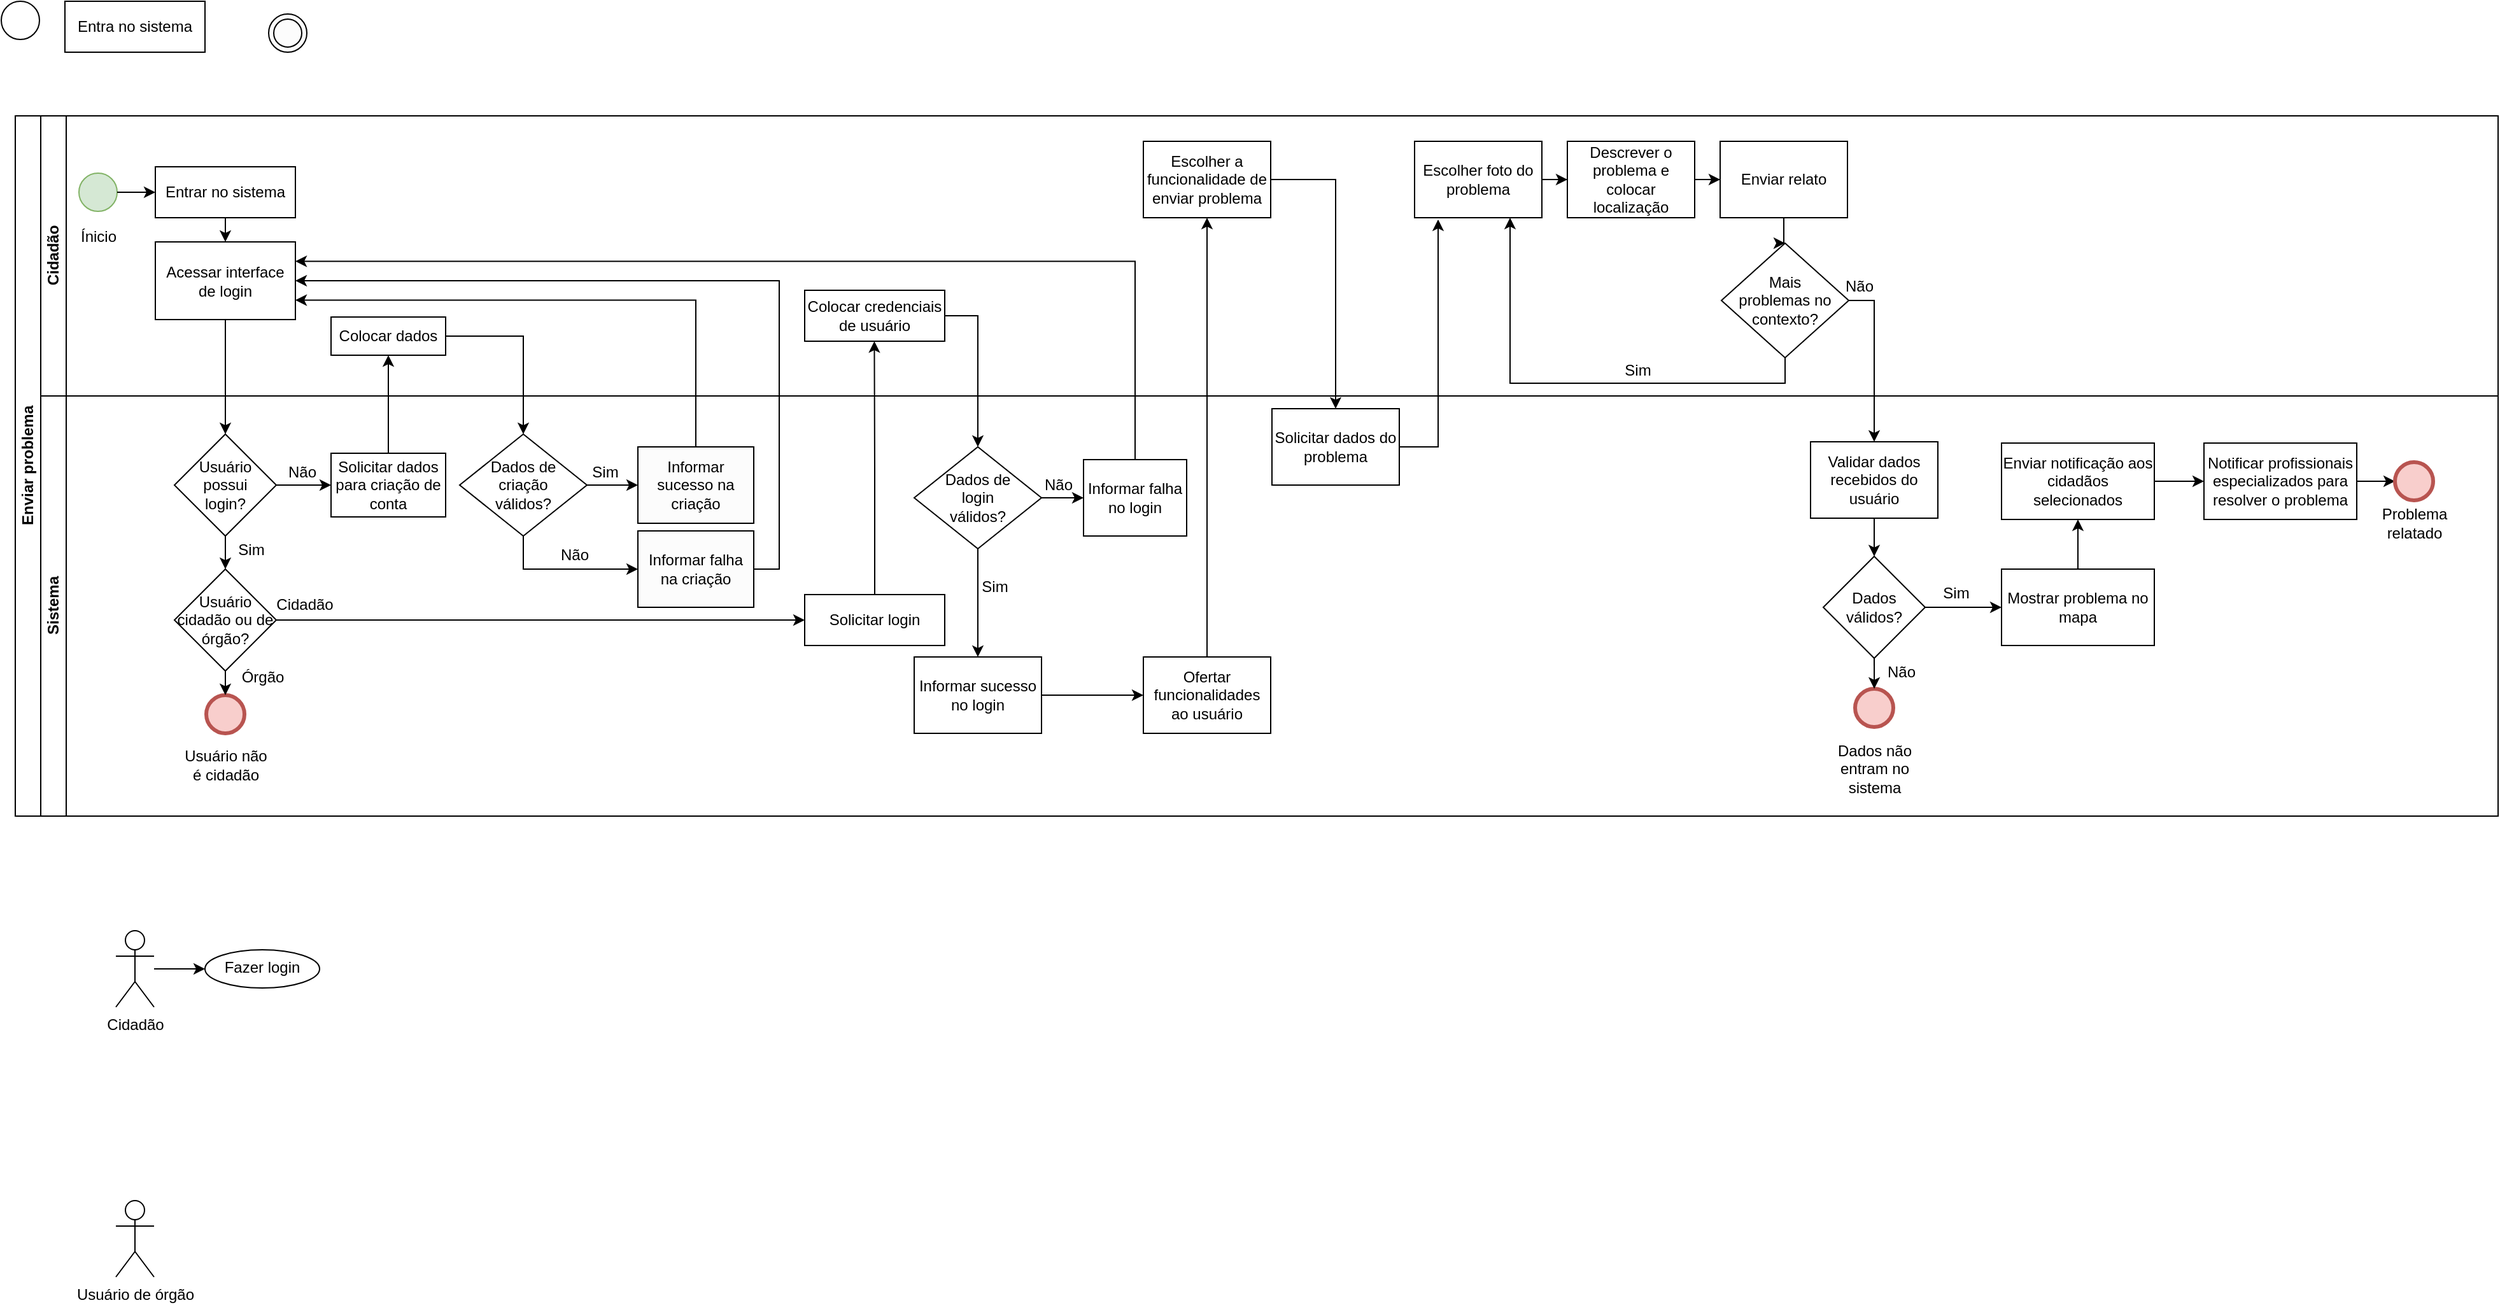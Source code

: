 <mxfile version="20.3.0" type="device"><diagram id="prtHgNgQTEPvFCAcTncT" name="Page-1"><mxGraphModel dx="1422" dy="865" grid="1" gridSize="10" guides="1" tooltips="1" connect="1" arrows="1" fold="1" page="1" pageScale="1" pageWidth="827" pageHeight="1169" math="0" shadow="0"><root><mxCell id="0"/><mxCell id="1" parent="0"/><mxCell id="dNxyNK7c78bLwvsdeMH5-19" value="Enviar problema" style="swimlane;html=1;childLayout=stackLayout;resizeParent=1;resizeParentMax=0;horizontal=0;startSize=20;horizontalStack=0;" parent="1" vertex="1"><mxGeometry x="121" y="120" width="1950" height="550" as="geometry"/></mxCell><mxCell id="cIBLLffN7kiiDERRV1R0-26" style="edgeStyle=orthogonalEdgeStyle;rounded=0;orthogonalLoop=1;jettySize=auto;html=1;exitX=1;exitY=0.5;exitDx=0;exitDy=0;entryX=0.5;entryY=0;entryDx=0;entryDy=0;" parent="dNxyNK7c78bLwvsdeMH5-19" source="cIBLLffN7kiiDERRV1R0-25" target="cIBLLffN7kiiDERRV1R0-28" edge="1"><mxGeometry relative="1" as="geometry"><mxPoint x="389.0" y="250.0" as="targetPoint"/></mxGeometry></mxCell><mxCell id="cIBLLffN7kiiDERRV1R0-31" style="edgeStyle=orthogonalEdgeStyle;rounded=0;orthogonalLoop=1;jettySize=auto;html=1;exitX=0.5;exitY=1;exitDx=0;exitDy=0;entryX=0.5;entryY=0;entryDx=0;entryDy=0;" parent="dNxyNK7c78bLwvsdeMH5-19" source="cIBLLffN7kiiDERRV1R0-30" target="cIBLLffN7kiiDERRV1R0-18" edge="1"><mxGeometry relative="1" as="geometry"/></mxCell><mxCell id="cIBLLffN7kiiDERRV1R0-24" style="edgeStyle=orthogonalEdgeStyle;rounded=0;orthogonalLoop=1;jettySize=auto;html=1;exitX=0.5;exitY=0;exitDx=0;exitDy=0;entryX=0.5;entryY=1;entryDx=0;entryDy=0;" parent="dNxyNK7c78bLwvsdeMH5-19" source="cIBLLffN7kiiDERRV1R0-23" target="cIBLLffN7kiiDERRV1R0-25" edge="1"><mxGeometry relative="1" as="geometry"><mxPoint x="293" y="180.0" as="targetPoint"/></mxGeometry></mxCell><mxCell id="cIBLLffN7kiiDERRV1R0-61" value="" style="edgeStyle=orthogonalEdgeStyle;rounded=0;orthogonalLoop=1;jettySize=auto;html=1;exitX=1;exitY=0.5;exitDx=0;exitDy=0;" parent="dNxyNK7c78bLwvsdeMH5-19" source="cIBLLffN7kiiDERRV1R0-67" target="cIBLLffN7kiiDERRV1R0-60" edge="1"><mxGeometry relative="1" as="geometry"><mxPoint x="1549" y="191" as="sourcePoint"/></mxGeometry></mxCell><mxCell id="cIBLLffN7kiiDERRV1R0-35" style="edgeStyle=orthogonalEdgeStyle;rounded=0;orthogonalLoop=1;jettySize=auto;html=1;exitX=0.5;exitY=0;exitDx=0;exitDy=0;entryX=1;entryY=0.75;entryDx=0;entryDy=0;" parent="dNxyNK7c78bLwvsdeMH5-19" source="cIBLLffN7kiiDERRV1R0-32" target="cIBLLffN7kiiDERRV1R0-30" edge="1"><mxGeometry relative="1" as="geometry"/></mxCell><mxCell id="cIBLLffN7kiiDERRV1R0-37" style="edgeStyle=orthogonalEdgeStyle;rounded=0;orthogonalLoop=1;jettySize=auto;html=1;exitX=1;exitY=0.5;exitDx=0;exitDy=0;entryX=1;entryY=0.5;entryDx=0;entryDy=0;" parent="dNxyNK7c78bLwvsdeMH5-19" source="cIBLLffN7kiiDERRV1R0-36" target="cIBLLffN7kiiDERRV1R0-30" edge="1"><mxGeometry relative="1" as="geometry"/></mxCell><mxCell id="cIBLLffN7kiiDERRV1R0-43" style="edgeStyle=orthogonalEdgeStyle;rounded=0;orthogonalLoop=1;jettySize=auto;html=1;exitX=0.5;exitY=0;exitDx=0;exitDy=0;entryX=1;entryY=0.25;entryDx=0;entryDy=0;" parent="dNxyNK7c78bLwvsdeMH5-19" source="cIBLLffN7kiiDERRV1R0-41" target="cIBLLffN7kiiDERRV1R0-30" edge="1"><mxGeometry relative="1" as="geometry"/></mxCell><mxCell id="cIBLLffN7kiiDERRV1R0-52" value="" style="edgeStyle=orthogonalEdgeStyle;rounded=0;orthogonalLoop=1;jettySize=auto;html=1;" parent="dNxyNK7c78bLwvsdeMH5-19" source="cIBLLffN7kiiDERRV1R0-49" target="cIBLLffN7kiiDERRV1R0-51" edge="1"><mxGeometry relative="1" as="geometry"/></mxCell><mxCell id="cIBLLffN7kiiDERRV1R0-54" value="" style="edgeStyle=orthogonalEdgeStyle;rounded=0;orthogonalLoop=1;jettySize=auto;html=1;" parent="dNxyNK7c78bLwvsdeMH5-19" source="cIBLLffN7kiiDERRV1R0-51" target="cIBLLffN7kiiDERRV1R0-53" edge="1"><mxGeometry relative="1" as="geometry"/></mxCell><mxCell id="cIBLLffN7kiiDERRV1R0-57" value="" style="edgeStyle=orthogonalEdgeStyle;rounded=0;orthogonalLoop=1;jettySize=auto;html=1;entryX=0.185;entryY=1.023;entryDx=0;entryDy=0;entryPerimeter=0;" parent="dNxyNK7c78bLwvsdeMH5-19" source="cIBLLffN7kiiDERRV1R0-53" target="cIBLLffN7kiiDERRV1R0-56" edge="1"><mxGeometry relative="1" as="geometry"/></mxCell><mxCell id="dNxyNK7c78bLwvsdeMH5-21" value="Cidadão" style="swimlane;html=1;startSize=20;horizontal=0;" parent="dNxyNK7c78bLwvsdeMH5-19" vertex="1"><mxGeometry x="20" width="1930" height="220" as="geometry"/></mxCell><mxCell id="cIBLLffN7kiiDERRV1R0-2" value="" style="ellipse;whiteSpace=wrap;html=1;fillColor=#d5e8d4;strokeColor=#82b366;" parent="dNxyNK7c78bLwvsdeMH5-21" vertex="1"><mxGeometry x="30" y="45" width="30" height="30" as="geometry"/></mxCell><mxCell id="cIBLLffN7kiiDERRV1R0-4" value="Entrar no sistema" style="rounded=0;whiteSpace=wrap;html=1;" parent="dNxyNK7c78bLwvsdeMH5-21" vertex="1"><mxGeometry x="90" y="40" width="110" height="40" as="geometry"/></mxCell><mxCell id="cIBLLffN7kiiDERRV1R0-3" style="edgeStyle=orthogonalEdgeStyle;rounded=0;orthogonalLoop=1;jettySize=auto;html=1;exitX=1;exitY=0.5;exitDx=0;exitDy=0;" parent="dNxyNK7c78bLwvsdeMH5-21" source="cIBLLffN7kiiDERRV1R0-2" target="cIBLLffN7kiiDERRV1R0-4" edge="1"><mxGeometry relative="1" as="geometry"><mxPoint x="100" y="59.857" as="targetPoint"/></mxGeometry></mxCell><mxCell id="cIBLLffN7kiiDERRV1R0-25" value="Colocar dados" style="rounded=0;whiteSpace=wrap;html=1;" parent="dNxyNK7c78bLwvsdeMH5-21" vertex="1"><mxGeometry x="228" y="158" width="90" height="30" as="geometry"/></mxCell><mxCell id="cIBLLffN7kiiDERRV1R0-30" value="Acessar interface de login" style="rounded=0;whiteSpace=wrap;html=1;" parent="dNxyNK7c78bLwvsdeMH5-21" vertex="1"><mxGeometry x="90" y="99" width="110" height="61" as="geometry"/></mxCell><mxCell id="cIBLLffN7kiiDERRV1R0-6" style="edgeStyle=orthogonalEdgeStyle;rounded=0;orthogonalLoop=1;jettySize=auto;html=1;exitX=0.5;exitY=1;exitDx=0;exitDy=0;entryX=0.5;entryY=0;entryDx=0;entryDy=0;" parent="dNxyNK7c78bLwvsdeMH5-21" source="cIBLLffN7kiiDERRV1R0-4" target="cIBLLffN7kiiDERRV1R0-30" edge="1"><mxGeometry relative="1" as="geometry"><mxPoint x="145" y="110" as="targetPoint"/></mxGeometry></mxCell><mxCell id="cIBLLffN7kiiDERRV1R0-51" value="Escolher a funcionalidade de enviar problema" style="whiteSpace=wrap;html=1;" parent="dNxyNK7c78bLwvsdeMH5-21" vertex="1"><mxGeometry x="866" y="20" width="100" height="60" as="geometry"/></mxCell><mxCell id="cIBLLffN7kiiDERRV1R0-56" value="Escolher foto do problema" style="whiteSpace=wrap;html=1;" parent="dNxyNK7c78bLwvsdeMH5-21" vertex="1"><mxGeometry x="1079" y="20" width="100" height="60" as="geometry"/></mxCell><mxCell id="cIBLLffN7kiiDERRV1R0-58" value="Descrever o problema e colocar localização" style="whiteSpace=wrap;html=1;" parent="dNxyNK7c78bLwvsdeMH5-21" vertex="1"><mxGeometry x="1199" y="20" width="100" height="60" as="geometry"/></mxCell><mxCell id="cIBLLffN7kiiDERRV1R0-59" value="" style="edgeStyle=orthogonalEdgeStyle;rounded=0;orthogonalLoop=1;jettySize=auto;html=1;" parent="dNxyNK7c78bLwvsdeMH5-21" source="cIBLLffN7kiiDERRV1R0-56" target="cIBLLffN7kiiDERRV1R0-58" edge="1"><mxGeometry relative="1" as="geometry"/></mxCell><mxCell id="cIBLLffN7kiiDERRV1R0-65" value="Enviar relato" style="whiteSpace=wrap;html=1;" parent="dNxyNK7c78bLwvsdeMH5-21" vertex="1"><mxGeometry x="1319" y="20" width="100" height="60" as="geometry"/></mxCell><mxCell id="cIBLLffN7kiiDERRV1R0-66" value="" style="edgeStyle=orthogonalEdgeStyle;rounded=0;orthogonalLoop=1;jettySize=auto;html=1;" parent="dNxyNK7c78bLwvsdeMH5-21" source="cIBLLffN7kiiDERRV1R0-58" target="cIBLLffN7kiiDERRV1R0-65" edge="1"><mxGeometry relative="1" as="geometry"/></mxCell><mxCell id="cIBLLffN7kiiDERRV1R0-69" style="edgeStyle=orthogonalEdgeStyle;rounded=0;orthogonalLoop=1;jettySize=auto;html=1;exitX=0.5;exitY=1;exitDx=0;exitDy=0;entryX=0.75;entryY=1;entryDx=0;entryDy=0;" parent="dNxyNK7c78bLwvsdeMH5-21" source="cIBLLffN7kiiDERRV1R0-67" target="cIBLLffN7kiiDERRV1R0-56" edge="1"><mxGeometry relative="1" as="geometry"/></mxCell><mxCell id="cIBLLffN7kiiDERRV1R0-67" value="Mais &lt;br&gt;problemas no contexto?" style="rhombus;whiteSpace=wrap;html=1;" parent="dNxyNK7c78bLwvsdeMH5-21" vertex="1"><mxGeometry x="1320" y="100" width="100" height="90" as="geometry"/></mxCell><mxCell id="cIBLLffN7kiiDERRV1R0-68" value="" style="edgeStyle=orthogonalEdgeStyle;rounded=0;orthogonalLoop=1;jettySize=auto;html=1;" parent="dNxyNK7c78bLwvsdeMH5-21" source="cIBLLffN7kiiDERRV1R0-65" target="cIBLLffN7kiiDERRV1R0-67" edge="1"><mxGeometry relative="1" as="geometry"/></mxCell><mxCell id="cIBLLffN7kiiDERRV1R0-72" value="Não" style="text;html=1;align=center;verticalAlign=middle;resizable=0;points=[];autosize=1;strokeColor=none;fillColor=none;" parent="dNxyNK7c78bLwvsdeMH5-21" vertex="1"><mxGeometry x="1403" y="118.5" width="50" height="30" as="geometry"/></mxCell><mxCell id="IqBLIYd6sEZLPVgLXaBY-1" value="Ínicio" style="text;html=1;align=center;verticalAlign=middle;resizable=0;points=[];autosize=1;strokeColor=none;fillColor=none;" vertex="1" parent="dNxyNK7c78bLwvsdeMH5-21"><mxGeometry x="20" y="80" width="50" height="30" as="geometry"/></mxCell><mxCell id="dNxyNK7c78bLwvsdeMH5-22" value="Sistema" style="swimlane;html=1;startSize=20;horizontal=0;" parent="dNxyNK7c78bLwvsdeMH5-19" vertex="1"><mxGeometry x="20" y="220" width="1930" height="330" as="geometry"/></mxCell><mxCell id="cIBLLffN7kiiDERRV1R0-8" value="Usuário cidadão ou de órgão?" style="rhombus;whiteSpace=wrap;html=1;" parent="dNxyNK7c78bLwvsdeMH5-22" vertex="1"><mxGeometry x="105" y="136" width="80" height="80" as="geometry"/></mxCell><mxCell id="cIBLLffN7kiiDERRV1R0-12" value="" style="ellipse;whiteSpace=wrap;html=1;fillColor=#f8cecc;strokeColor=#b85450;strokeWidth=3;" parent="dNxyNK7c78bLwvsdeMH5-22" vertex="1"><mxGeometry x="130" y="235" width="30" height="30" as="geometry"/></mxCell><mxCell id="cIBLLffN7kiiDERRV1R0-14" value="Cidadão" style="text;html=1;align=center;verticalAlign=middle;resizable=0;points=[];autosize=1;strokeColor=none;fillColor=none;" parent="dNxyNK7c78bLwvsdeMH5-22" vertex="1"><mxGeometry x="172" y="149" width="70" height="30" as="geometry"/></mxCell><mxCell id="cIBLLffN7kiiDERRV1R0-19" style="edgeStyle=orthogonalEdgeStyle;rounded=0;orthogonalLoop=1;jettySize=auto;html=1;exitX=0.5;exitY=1;exitDx=0;exitDy=0;entryX=0.5;entryY=0;entryDx=0;entryDy=0;" parent="dNxyNK7c78bLwvsdeMH5-22" source="cIBLLffN7kiiDERRV1R0-18" target="cIBLLffN7kiiDERRV1R0-8" edge="1"><mxGeometry relative="1" as="geometry"/></mxCell><mxCell id="cIBLLffN7kiiDERRV1R0-18" value="Usuário possui &lt;br&gt;login?" style="rhombus;whiteSpace=wrap;html=1;" parent="dNxyNK7c78bLwvsdeMH5-22" vertex="1"><mxGeometry x="105" y="30" width="80" height="80" as="geometry"/></mxCell><mxCell id="cIBLLffN7kiiDERRV1R0-20" value="Sim" style="text;html=1;align=center;verticalAlign=middle;resizable=0;points=[];autosize=1;strokeColor=none;fillColor=none;" parent="dNxyNK7c78bLwvsdeMH5-22" vertex="1"><mxGeometry x="145" y="106" width="40" height="30" as="geometry"/></mxCell><mxCell id="cIBLLffN7kiiDERRV1R0-22" value="Não" style="text;html=1;align=center;verticalAlign=middle;resizable=0;points=[];autosize=1;strokeColor=none;fillColor=none;" parent="dNxyNK7c78bLwvsdeMH5-22" vertex="1"><mxGeometry x="180" y="45" width="50" height="30" as="geometry"/></mxCell><mxCell id="cIBLLffN7kiiDERRV1R0-23" value="Solicitar dados para criação de conta" style="rounded=0;whiteSpace=wrap;html=1;" parent="dNxyNK7c78bLwvsdeMH5-22" vertex="1"><mxGeometry x="228" y="45" width="90" height="50" as="geometry"/></mxCell><mxCell id="cIBLLffN7kiiDERRV1R0-28" value="Dados de &lt;br&gt;criação &lt;br&gt;válidos?" style="rhombus;whiteSpace=wrap;html=1;" parent="dNxyNK7c78bLwvsdeMH5-22" vertex="1"><mxGeometry x="329" y="30" width="100" height="80" as="geometry"/></mxCell><mxCell id="cIBLLffN7kiiDERRV1R0-32" value="Informar sucesso na criação" style="rounded=0;whiteSpace=wrap;html=1;strokeColor=default;fillColor=#FCFCFC;" parent="dNxyNK7c78bLwvsdeMH5-22" vertex="1"><mxGeometry x="469" y="40" width="91" height="60" as="geometry"/></mxCell><mxCell id="cIBLLffN7kiiDERRV1R0-29" style="edgeStyle=orthogonalEdgeStyle;rounded=0;orthogonalLoop=1;jettySize=auto;html=1;exitX=1;exitY=0.5;exitDx=0;exitDy=0;" parent="dNxyNK7c78bLwvsdeMH5-22" source="cIBLLffN7kiiDERRV1R0-28" target="cIBLLffN7kiiDERRV1R0-32" edge="1"><mxGeometry relative="1" as="geometry"><mxPoint x="449" y="70" as="targetPoint"/></mxGeometry></mxCell><mxCell id="cIBLLffN7kiiDERRV1R0-34" value="Sim" style="text;html=1;align=center;verticalAlign=middle;resizable=0;points=[];autosize=1;strokeColor=none;fillColor=none;" parent="dNxyNK7c78bLwvsdeMH5-22" vertex="1"><mxGeometry x="423" y="45" width="40" height="30" as="geometry"/></mxCell><mxCell id="cIBLLffN7kiiDERRV1R0-36" value="Informar falha na criação" style="rounded=0;whiteSpace=wrap;html=1;strokeColor=default;fillColor=#FCFCFC;" parent="dNxyNK7c78bLwvsdeMH5-22" vertex="1"><mxGeometry x="469" y="106" width="91" height="60" as="geometry"/></mxCell><mxCell id="cIBLLffN7kiiDERRV1R0-33" style="edgeStyle=orthogonalEdgeStyle;rounded=0;orthogonalLoop=1;jettySize=auto;html=1;exitX=0.5;exitY=1;exitDx=0;exitDy=0;entryX=0;entryY=0.5;entryDx=0;entryDy=0;" parent="dNxyNK7c78bLwvsdeMH5-22" source="cIBLLffN7kiiDERRV1R0-28" target="cIBLLffN7kiiDERRV1R0-36" edge="1"><mxGeometry relative="1" as="geometry"><mxPoint x="378.714" y="130" as="targetPoint"/></mxGeometry></mxCell><mxCell id="cIBLLffN7kiiDERRV1R0-38" value="Não" style="text;html=1;align=center;verticalAlign=middle;resizable=0;points=[];autosize=1;strokeColor=none;fillColor=none;" parent="dNxyNK7c78bLwvsdeMH5-22" vertex="1"><mxGeometry x="394" y="110" width="50" height="30" as="geometry"/></mxCell><mxCell id="cIBLLffN7kiiDERRV1R0-42" value="" style="edgeStyle=orthogonalEdgeStyle;rounded=0;orthogonalLoop=1;jettySize=auto;html=1;" parent="dNxyNK7c78bLwvsdeMH5-22" source="cIBLLffN7kiiDERRV1R0-40" target="cIBLLffN7kiiDERRV1R0-41" edge="1"><mxGeometry relative="1" as="geometry"/></mxCell><mxCell id="cIBLLffN7kiiDERRV1R0-40" value="Dados de &lt;br&gt;login&lt;br&gt;válidos?" style="rhombus;whiteSpace=wrap;html=1;" parent="dNxyNK7c78bLwvsdeMH5-22" vertex="1"><mxGeometry x="686" y="40" width="100" height="80" as="geometry"/></mxCell><mxCell id="cIBLLffN7kiiDERRV1R0-41" value="Informar falha no login" style="whiteSpace=wrap;html=1;" parent="dNxyNK7c78bLwvsdeMH5-22" vertex="1"><mxGeometry x="819" y="50" width="81" height="60" as="geometry"/></mxCell><mxCell id="cIBLLffN7kiiDERRV1R0-44" value="Não" style="text;html=1;align=center;verticalAlign=middle;resizable=0;points=[];autosize=1;strokeColor=none;fillColor=none;" parent="dNxyNK7c78bLwvsdeMH5-22" vertex="1"><mxGeometry x="774" y="55" width="50" height="30" as="geometry"/></mxCell><mxCell id="cIBLLffN7kiiDERRV1R0-50" value="" style="edgeStyle=orthogonalEdgeStyle;rounded=0;orthogonalLoop=1;jettySize=auto;html=1;" parent="dNxyNK7c78bLwvsdeMH5-22" source="cIBLLffN7kiiDERRV1R0-45" target="cIBLLffN7kiiDERRV1R0-49" edge="1"><mxGeometry relative="1" as="geometry"/></mxCell><mxCell id="cIBLLffN7kiiDERRV1R0-45" value="Informar sucesso no login" style="whiteSpace=wrap;html=1;" parent="dNxyNK7c78bLwvsdeMH5-22" vertex="1"><mxGeometry x="686" y="205" width="100" height="60" as="geometry"/></mxCell><mxCell id="cIBLLffN7kiiDERRV1R0-46" value="" style="edgeStyle=orthogonalEdgeStyle;rounded=0;orthogonalLoop=1;jettySize=auto;html=1;" parent="dNxyNK7c78bLwvsdeMH5-22" source="cIBLLffN7kiiDERRV1R0-40" target="cIBLLffN7kiiDERRV1R0-45" edge="1"><mxGeometry relative="1" as="geometry"/></mxCell><mxCell id="cIBLLffN7kiiDERRV1R0-49" value="Ofertar funcionalidades ao usuário" style="whiteSpace=wrap;html=1;" parent="dNxyNK7c78bLwvsdeMH5-22" vertex="1"><mxGeometry x="866" y="205" width="100" height="60" as="geometry"/></mxCell><mxCell id="cIBLLffN7kiiDERRV1R0-53" value="Solicitar dados do problema" style="whiteSpace=wrap;html=1;" parent="dNxyNK7c78bLwvsdeMH5-22" vertex="1"><mxGeometry x="967" y="10" width="100" height="60" as="geometry"/></mxCell><mxCell id="cIBLLffN7kiiDERRV1R0-60" value="Validar dados recebidos do usuário" style="whiteSpace=wrap;html=1;" parent="dNxyNK7c78bLwvsdeMH5-22" vertex="1"><mxGeometry x="1390" y="36" width="100" height="60" as="geometry"/></mxCell><mxCell id="cIBLLffN7kiiDERRV1R0-63" value="Dados válidos?" style="rhombus;whiteSpace=wrap;html=1;" parent="dNxyNK7c78bLwvsdeMH5-22" vertex="1"><mxGeometry x="1400" y="126" width="80" height="80" as="geometry"/></mxCell><mxCell id="cIBLLffN7kiiDERRV1R0-64" value="" style="edgeStyle=orthogonalEdgeStyle;rounded=0;orthogonalLoop=1;jettySize=auto;html=1;" parent="dNxyNK7c78bLwvsdeMH5-22" source="cIBLLffN7kiiDERRV1R0-60" target="cIBLLffN7kiiDERRV1R0-63" edge="1"><mxGeometry relative="1" as="geometry"/></mxCell><mxCell id="cIBLLffN7kiiDERRV1R0-11" value="Órgão" style="text;html=1;align=center;verticalAlign=middle;resizable=0;points=[];autosize=1;strokeColor=none;fillColor=none;" parent="dNxyNK7c78bLwvsdeMH5-22" vertex="1"><mxGeometry x="144" y="206" width="60" height="30" as="geometry"/></mxCell><mxCell id="cIBLLffN7kiiDERRV1R0-9" style="edgeStyle=orthogonalEdgeStyle;rounded=0;orthogonalLoop=1;jettySize=auto;html=1;exitX=0.5;exitY=1;exitDx=0;exitDy=0;entryX=0.5;entryY=0;entryDx=0;entryDy=0;" parent="dNxyNK7c78bLwvsdeMH5-22" source="cIBLLffN7kiiDERRV1R0-8" target="cIBLLffN7kiiDERRV1R0-12" edge="1"><mxGeometry relative="1" as="geometry"><mxPoint x="143.714" y="226" as="targetPoint"/></mxGeometry></mxCell><mxCell id="cIBLLffN7kiiDERRV1R0-21" style="edgeStyle=orthogonalEdgeStyle;rounded=0;orthogonalLoop=1;jettySize=auto;html=1;exitX=1;exitY=0.5;exitDx=0;exitDy=0;entryX=0;entryY=0.5;entryDx=0;entryDy=0;" parent="dNxyNK7c78bLwvsdeMH5-22" source="cIBLLffN7kiiDERRV1R0-18" target="cIBLLffN7kiiDERRV1R0-23" edge="1"><mxGeometry relative="1" as="geometry"><mxPoint x="229" y="49.857" as="targetPoint"/></mxGeometry></mxCell><mxCell id="cIBLLffN7kiiDERRV1R0-74" value="" style="ellipse;whiteSpace=wrap;html=1;fillColor=#f8cecc;strokeColor=#b85450;strokeWidth=3;" parent="dNxyNK7c78bLwvsdeMH5-22" vertex="1"><mxGeometry x="1425" y="230" width="30" height="30" as="geometry"/></mxCell><mxCell id="cIBLLffN7kiiDERRV1R0-77" value="Sim" style="text;html=1;align=center;verticalAlign=middle;resizable=0;points=[];autosize=1;strokeColor=none;fillColor=none;" parent="dNxyNK7c78bLwvsdeMH5-22" vertex="1"><mxGeometry x="1484" y="140" width="40" height="30" as="geometry"/></mxCell><mxCell id="cIBLLffN7kiiDERRV1R0-78" value="Enviar notificação aos cidadãos selecionados" style="whiteSpace=wrap;html=1;" parent="dNxyNK7c78bLwvsdeMH5-22" vertex="1"><mxGeometry x="1540" y="37" width="120" height="60" as="geometry"/></mxCell><mxCell id="cIBLLffN7kiiDERRV1R0-83" style="edgeStyle=orthogonalEdgeStyle;rounded=0;orthogonalLoop=1;jettySize=auto;html=1;exitX=1;exitY=0.5;exitDx=0;exitDy=0;entryX=0;entryY=0.5;entryDx=0;entryDy=0;" parent="dNxyNK7c78bLwvsdeMH5-22" source="cIBLLffN7kiiDERRV1R0-80" target="cIBLLffN7kiiDERRV1R0-82" edge="1"><mxGeometry relative="1" as="geometry"/></mxCell><mxCell id="cIBLLffN7kiiDERRV1R0-80" value="Notificar profissionais especializados para resolver o problema" style="whiteSpace=wrap;html=1;" parent="dNxyNK7c78bLwvsdeMH5-22" vertex="1"><mxGeometry x="1699" y="37" width="120" height="60" as="geometry"/></mxCell><mxCell id="cIBLLffN7kiiDERRV1R0-81" value="" style="edgeStyle=orthogonalEdgeStyle;rounded=0;orthogonalLoop=1;jettySize=auto;html=1;" parent="dNxyNK7c78bLwvsdeMH5-22" source="cIBLLffN7kiiDERRV1R0-78" target="cIBLLffN7kiiDERRV1R0-80" edge="1"><mxGeometry relative="1" as="geometry"/></mxCell><mxCell id="cIBLLffN7kiiDERRV1R0-82" value="" style="ellipse;whiteSpace=wrap;html=1;fillColor=#f8cecc;strokeColor=#b85450;strokeWidth=3;" parent="dNxyNK7c78bLwvsdeMH5-22" vertex="1"><mxGeometry x="1849" y="52" width="30" height="30" as="geometry"/></mxCell><mxCell id="IqBLIYd6sEZLPVgLXaBY-2" value="Usuário não &lt;br&gt;é cidadão" style="text;html=1;align=center;verticalAlign=middle;resizable=0;points=[];autosize=1;strokeColor=none;fillColor=none;" vertex="1" parent="dNxyNK7c78bLwvsdeMH5-22"><mxGeometry x="100" y="270" width="90" height="40" as="geometry"/></mxCell><mxCell id="IqBLIYd6sEZLPVgLXaBY-3" value="Dados não&lt;br&gt;entram no &lt;br&gt;sistema" style="text;html=1;align=center;verticalAlign=middle;resizable=0;points=[];autosize=1;strokeColor=none;fillColor=none;" vertex="1" parent="dNxyNK7c78bLwvsdeMH5-22"><mxGeometry x="1400" y="263" width="80" height="60" as="geometry"/></mxCell><mxCell id="IqBLIYd6sEZLPVgLXaBY-4" value="Problema&lt;br&gt;relatado" style="text;html=1;align=center;verticalAlign=middle;resizable=0;points=[];autosize=1;strokeColor=none;fillColor=none;" vertex="1" parent="dNxyNK7c78bLwvsdeMH5-22"><mxGeometry x="1829" y="80" width="70" height="40" as="geometry"/></mxCell><mxCell id="cIBLLffN7kiiDERRV1R0-1" value="" style="ellipse;whiteSpace=wrap;html=1;" parent="1" vertex="1"><mxGeometry x="110" y="30" width="30" height="30" as="geometry"/></mxCell><mxCell id="cIBLLffN7kiiDERRV1R0-5" value="Entra no sistema" style="rounded=0;whiteSpace=wrap;html=1;" parent="1" vertex="1"><mxGeometry x="160" y="30" width="110" height="40" as="geometry"/></mxCell><mxCell id="cIBLLffN7kiiDERRV1R0-10" value="" style="ellipse;shape=doubleEllipse;whiteSpace=wrap;html=1;aspect=fixed;strokeColor=default;fillColor=#FCFCFC;" parent="1" vertex="1"><mxGeometry x="320" y="40" width="30" height="30" as="geometry"/></mxCell><mxCell id="cIBLLffN7kiiDERRV1R0-16" style="edgeStyle=orthogonalEdgeStyle;rounded=0;orthogonalLoop=1;jettySize=auto;html=1;exitX=0.5;exitY=0;exitDx=0;exitDy=0;" parent="1" source="cIBLLffN7kiiDERRV1R0-15" edge="1"><mxGeometry relative="1" as="geometry"><mxPoint x="795.714" y="297.0" as="targetPoint"/></mxGeometry></mxCell><mxCell id="cIBLLffN7kiiDERRV1R0-15" value="Solicitar login" style="rounded=0;whiteSpace=wrap;html=1;" parent="1" vertex="1"><mxGeometry x="741" y="496" width="110" height="40" as="geometry"/></mxCell><mxCell id="cIBLLffN7kiiDERRV1R0-13" style="edgeStyle=orthogonalEdgeStyle;rounded=0;orthogonalLoop=1;jettySize=auto;html=1;exitX=1;exitY=0.5;exitDx=0;exitDy=0;entryX=0;entryY=0.5;entryDx=0;entryDy=0;" parent="1" source="cIBLLffN7kiiDERRV1R0-8" target="cIBLLffN7kiiDERRV1R0-15" edge="1"><mxGeometry relative="1" as="geometry"><mxPoint x="390" y="496" as="targetPoint"/></mxGeometry></mxCell><mxCell id="cIBLLffN7kiiDERRV1R0-39" style="edgeStyle=orthogonalEdgeStyle;rounded=0;orthogonalLoop=1;jettySize=auto;html=1;exitX=1;exitY=0.5;exitDx=0;exitDy=0;entryX=0.5;entryY=0;entryDx=0;entryDy=0;" parent="1" source="cIBLLffN7kiiDERRV1R0-17" target="cIBLLffN7kiiDERRV1R0-40" edge="1"><mxGeometry relative="1" as="geometry"><mxPoint x="940.0" y="350.0" as="targetPoint"/></mxGeometry></mxCell><mxCell id="cIBLLffN7kiiDERRV1R0-17" value="Colocar credenciais de usuário" style="rounded=0;whiteSpace=wrap;html=1;" parent="1" vertex="1"><mxGeometry x="741" y="257" width="110" height="40" as="geometry"/></mxCell><mxCell id="cIBLLffN7kiiDERRV1R0-70" value="Sim" style="text;html=1;align=center;verticalAlign=middle;resizable=0;points=[];autosize=1;strokeColor=none;fillColor=none;" parent="1" vertex="1"><mxGeometry x="1375" y="305" width="40" height="30" as="geometry"/></mxCell><mxCell id="cIBLLffN7kiiDERRV1R0-73" style="edgeStyle=orthogonalEdgeStyle;rounded=0;orthogonalLoop=1;jettySize=auto;html=1;exitX=0.5;exitY=1;exitDx=0;exitDy=0;" parent="1" source="cIBLLffN7kiiDERRV1R0-63" edge="1"><mxGeometry relative="1" as="geometry"><mxPoint x="1581.065" y="570" as="targetPoint"/></mxGeometry></mxCell><mxCell id="cIBLLffN7kiiDERRV1R0-79" value="" style="edgeStyle=orthogonalEdgeStyle;rounded=0;orthogonalLoop=1;jettySize=auto;html=1;" parent="1" source="cIBLLffN7kiiDERRV1R0-75" target="cIBLLffN7kiiDERRV1R0-78" edge="1"><mxGeometry relative="1" as="geometry"/></mxCell><mxCell id="cIBLLffN7kiiDERRV1R0-75" value="Mostrar problema no mapa" style="whiteSpace=wrap;html=1;" parent="1" vertex="1"><mxGeometry x="1681" y="476" width="120" height="60" as="geometry"/></mxCell><mxCell id="cIBLLffN7kiiDERRV1R0-76" value="" style="edgeStyle=orthogonalEdgeStyle;rounded=0;orthogonalLoop=1;jettySize=auto;html=1;" parent="1" source="cIBLLffN7kiiDERRV1R0-63" target="cIBLLffN7kiiDERRV1R0-75" edge="1"><mxGeometry relative="1" as="geometry"/></mxCell><mxCell id="cIBLLffN7kiiDERRV1R0-84" value="Não" style="text;html=1;align=center;verticalAlign=middle;resizable=0;points=[];autosize=1;strokeColor=none;fillColor=none;" parent="1" vertex="1"><mxGeometry x="1577" y="542" width="50" height="30" as="geometry"/></mxCell><mxCell id="IqBLIYd6sEZLPVgLXaBY-10" value="" style="edgeStyle=orthogonalEdgeStyle;rounded=0;orthogonalLoop=1;jettySize=auto;html=1;" edge="1" parent="1" source="IqBLIYd6sEZLPVgLXaBY-5" target="IqBLIYd6sEZLPVgLXaBY-9"><mxGeometry relative="1" as="geometry"/></mxCell><mxCell id="IqBLIYd6sEZLPVgLXaBY-5" value="Cidadão" style="shape=umlActor;verticalLabelPosition=bottom;verticalAlign=top;html=1;outlineConnect=0;" vertex="1" parent="1"><mxGeometry x="200" y="760" width="30" height="60" as="geometry"/></mxCell><mxCell id="IqBLIYd6sEZLPVgLXaBY-6" value="Usuário de órgão" style="shape=umlActor;verticalLabelPosition=bottom;verticalAlign=top;html=1;outlineConnect=0;" vertex="1" parent="1"><mxGeometry x="200" y="972" width="30" height="60" as="geometry"/></mxCell><mxCell id="IqBLIYd6sEZLPVgLXaBY-8" value="Sim" style="text;html=1;align=center;verticalAlign=middle;resizable=0;points=[];autosize=1;strokeColor=none;fillColor=none;" vertex="1" parent="1"><mxGeometry x="870" y="475" width="40" height="30" as="geometry"/></mxCell><mxCell id="IqBLIYd6sEZLPVgLXaBY-9" value="Fazer login" style="ellipse;whiteSpace=wrap;html=1;verticalAlign=top;" vertex="1" parent="1"><mxGeometry x="270" y="775" width="90" height="30" as="geometry"/></mxCell></root></mxGraphModel></diagram></mxfile>